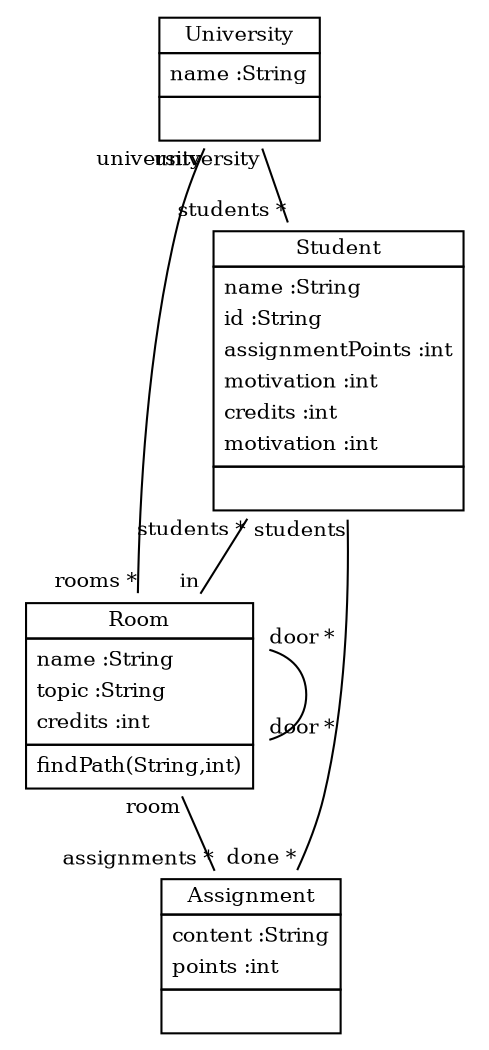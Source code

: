 
 digraph ClassDiagram {
    node [shape = none, fontsize = 10]; 
    edge [fontsize = 10];
    
    
    _University [label=<<table border='0' cellborder='1' cellspacing='0'> <tr> <td HREF="../examples/org/sdmlib/examples/studyrightWithAssignments/University.java">University</td> </tr> <tr><td><table border='0' cellborder='0' cellspacing='0'> <tr><td align='left'>name :String</td></tr>  </table></td></tr> <tr><td><table border='0' cellborder='0' cellspacing='0'> <tr><td> </td></tr> </table></td></tr> </table>>];
    _Student [label=<<table border='0' cellborder='1' cellspacing='0'> <tr> <td HREF="../examples/org/sdmlib/examples/studyrightWithAssignments/Student.java">Student</td> </tr> <tr><td><table border='0' cellborder='0' cellspacing='0'> <tr><td align='left'>name :String</td></tr> <tr><td align='left'>id :String</td></tr> <tr><td align='left'>assignmentPoints :int</td></tr> <tr><td align='left'>motivation :int</td></tr> <tr><td align='left'>credits :int</td></tr> <tr><td align='left'>motivation :int</td></tr>  </table></td></tr> <tr><td><table border='0' cellborder='0' cellspacing='0'> <tr><td> </td></tr> </table></td></tr> </table>>];
    _Room [label=<<table border='0' cellborder='1' cellspacing='0'> <tr> <td HREF="../examples/org/sdmlib/examples/studyrightWithAssignments/Room.java">Room</td> </tr> <tr><td><table border='0' cellborder='0' cellspacing='0'> <tr><td align='left'>name :String</td></tr> <tr><td align='left'>topic :String</td></tr> <tr><td align='left'>credits :int</td></tr>  </table></td></tr> <tr><td><table border='0' cellborder='0' cellspacing='0'> <tr><td align='left'>findPath(String,int)</td></tr>  </table></td></tr> </table>>];
    _Assignment [label=<<table border='0' cellborder='1' cellspacing='0'> <tr> <td HREF="../examples/org/sdmlib/examples/studyrightWithAssignments/Assignment.java">Assignment</td> </tr> <tr><td><table border='0' cellborder='0' cellspacing='0'> <tr><td align='left'>content :String</td></tr> <tr><td align='left'>points :int</td></tr>  </table></td></tr> <tr><td><table border='0' cellborder='0' cellspacing='0'> <tr><td> </td></tr> </table></td></tr> </table>>];
    
    
    
    _University -> _Student [headlabel = "students *" taillabel = "university" arrowhead = "none" ];
    _University -> _Room [headlabel = "rooms *" taillabel = "university" arrowhead = "none" ];
    _Room -> _Room [headlabel = "door *" taillabel = "door *" arrowhead = "none" ];
    _Student -> _Room [headlabel = "in" taillabel = "students *" arrowhead = "none" ];
    _Room -> _Assignment [headlabel = "assignments *" taillabel = "room" arrowhead = "none" ];
    _Student -> _Assignment [headlabel = "done *" taillabel = "students" arrowhead = "none" ];
}
